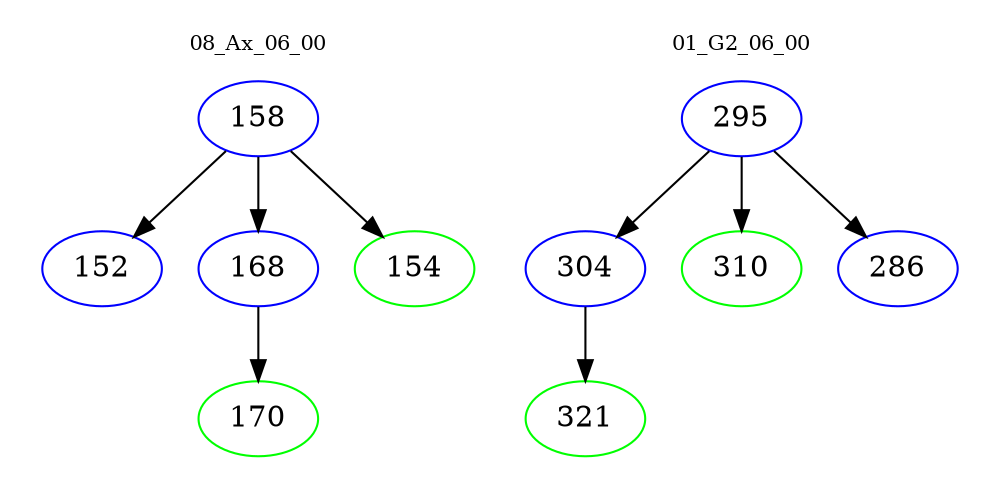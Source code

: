 digraph{
subgraph cluster_0 {
color = white
label = "08_Ax_06_00";
fontsize=10;
T0_158 [label="158", color="blue"]
T0_158 -> T0_152 [color="black"]
T0_152 [label="152", color="blue"]
T0_158 -> T0_168 [color="black"]
T0_168 [label="168", color="blue"]
T0_168 -> T0_170 [color="black"]
T0_170 [label="170", color="green"]
T0_158 -> T0_154 [color="black"]
T0_154 [label="154", color="green"]
}
subgraph cluster_1 {
color = white
label = "01_G2_06_00";
fontsize=10;
T1_295 [label="295", color="blue"]
T1_295 -> T1_304 [color="black"]
T1_304 [label="304", color="blue"]
T1_304 -> T1_321 [color="black"]
T1_321 [label="321", color="green"]
T1_295 -> T1_310 [color="black"]
T1_310 [label="310", color="green"]
T1_295 -> T1_286 [color="black"]
T1_286 [label="286", color="blue"]
}
}
